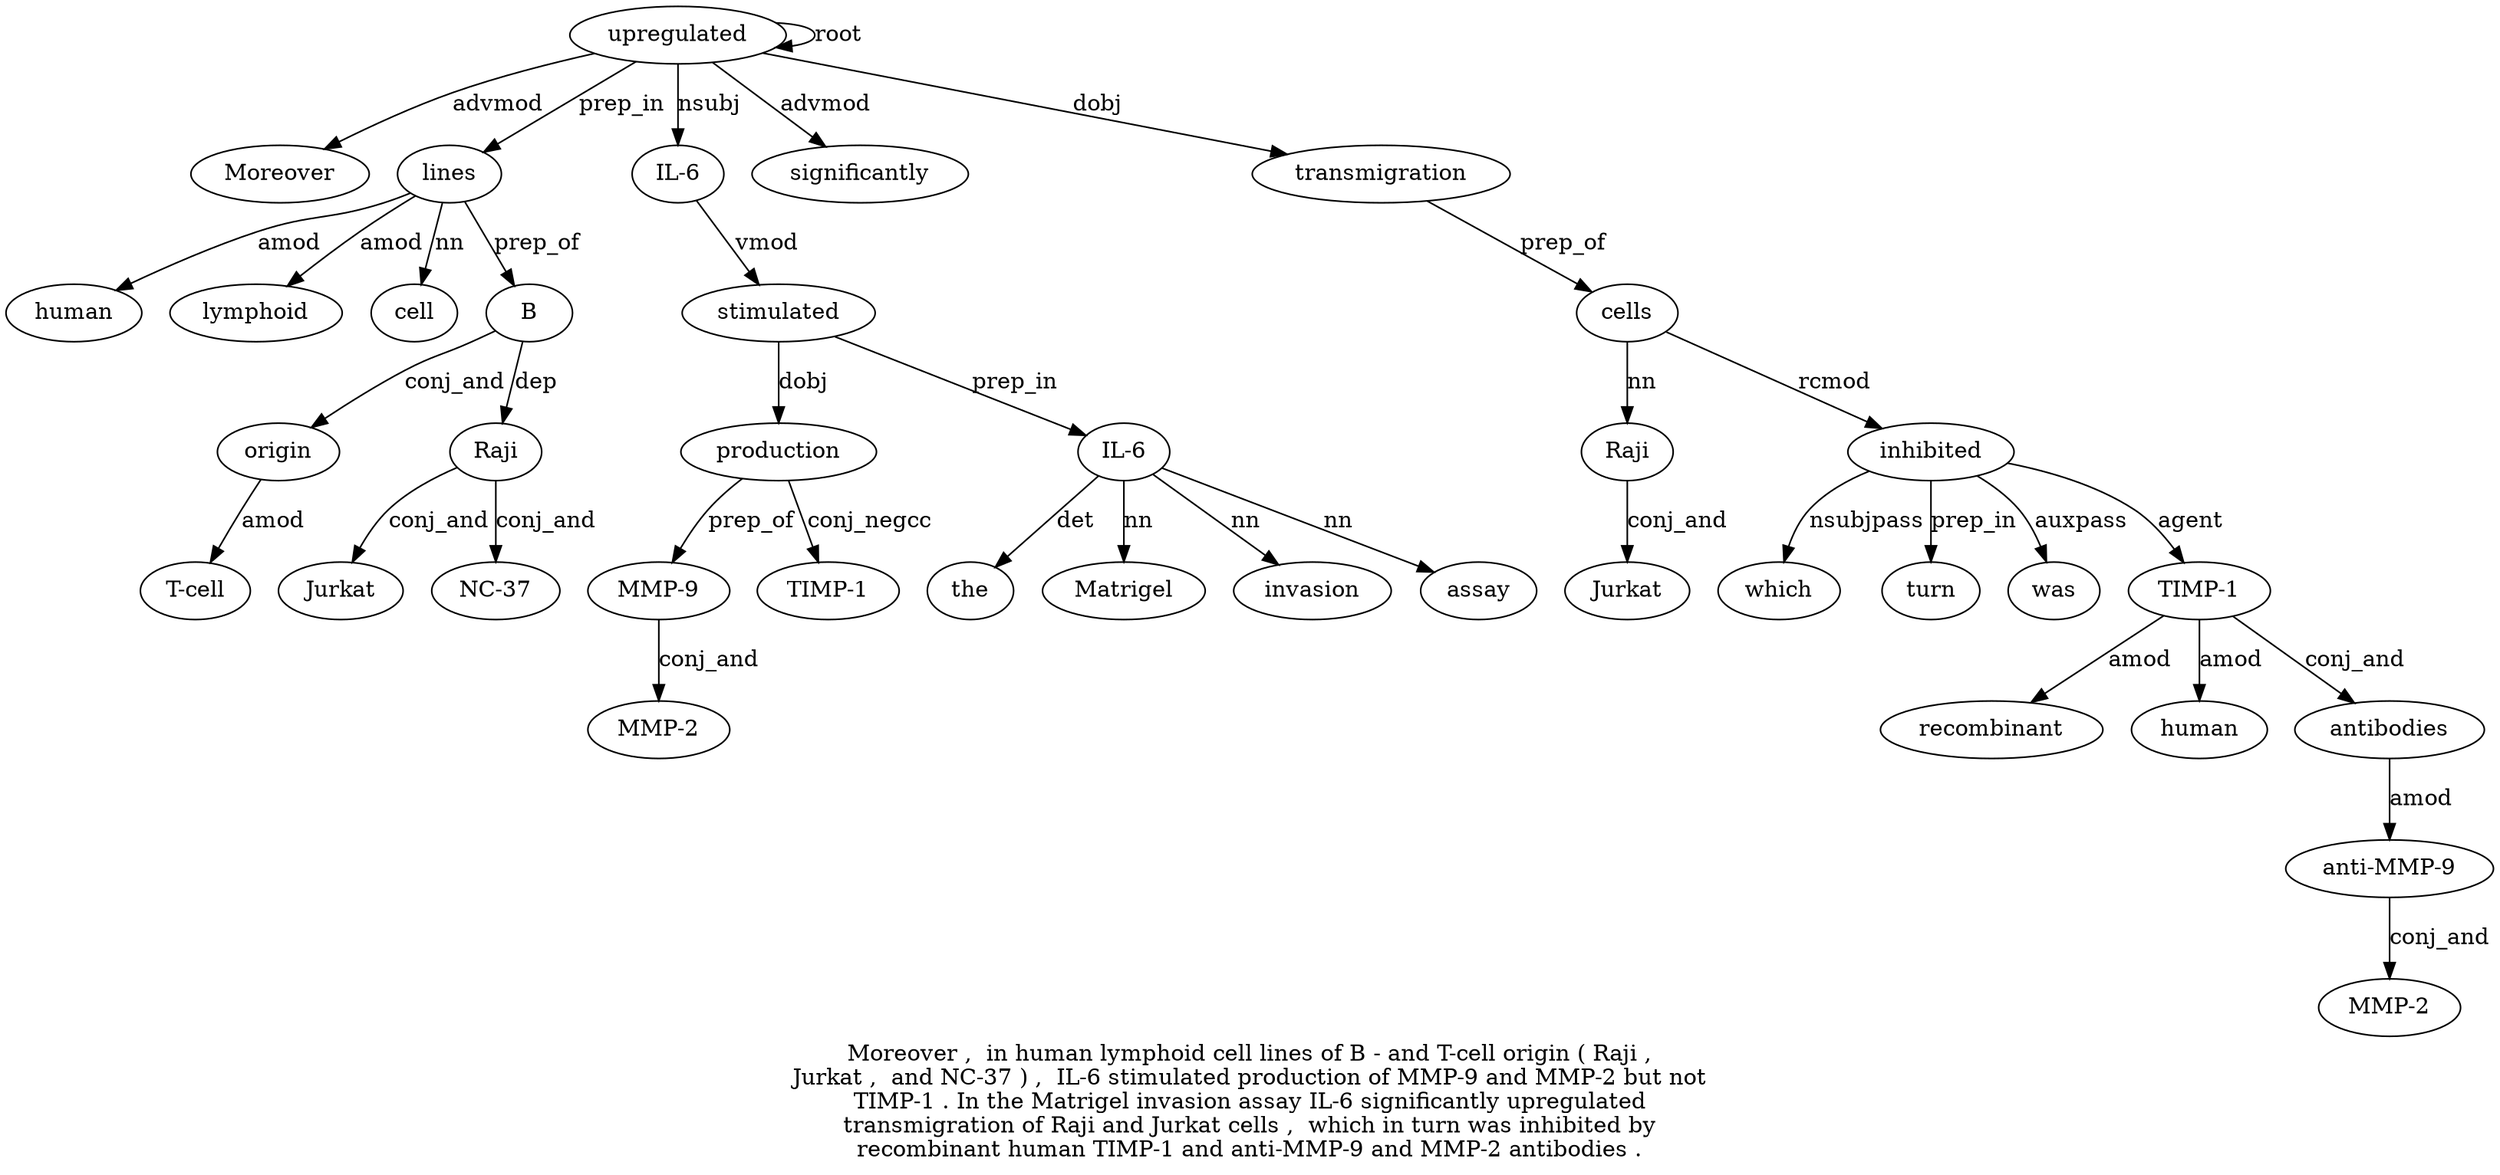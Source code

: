 digraph "Moreover ,  in human lymphoid cell lines of B - and T-cell origin ( Raji ,  Jurkat ,  and NC-37 ) ,  IL-6 stimulated production of MMP-9 and MMP-2 but not TIMP-1 . In the Matrigel invasion assay IL-6 significantly upregulated transmigration of Raji and Jurkat cells ,  which in turn was inhibited by recombinant human TIMP-1 and anti-MMP-9 and MMP-2 antibodies ." {
label="Moreover ,  in human lymphoid cell lines of B - and T-cell origin ( Raji ,
Jurkat ,  and NC-37 ) ,  IL-6 stimulated production of MMP-9 and MMP-2 but not
TIMP-1 . In the Matrigel invasion assay IL-6 significantly upregulated
transmigration of Raji and Jurkat cells ,  which in turn was inhibited by
recombinant human TIMP-1 and anti-MMP-9 and MMP-2 antibodies .";
upregulated41 [style=filled, fillcolor=white, label=upregulated];
Moreover1 [style=filled, fillcolor=white, label=Moreover];
upregulated41 -> Moreover1  [label=advmod];
lines7 [style=filled, fillcolor=white, label=lines];
human4 [style=filled, fillcolor=white, label=human];
lines7 -> human4  [label=amod];
lymphoid5 [style=filled, fillcolor=white, label=lymphoid];
lines7 -> lymphoid5  [label=amod];
cell6 [style=filled, fillcolor=white, label=cell];
lines7 -> cell6  [label=nn];
upregulated41 -> lines7  [label=prep_in];
B9 [style=filled, fillcolor=white, label=B];
lines7 -> B9  [label=prep_of];
origin13 [style=filled, fillcolor=white, label=origin];
"T-cell12" [style=filled, fillcolor=white, label="T-cell"];
origin13 -> "T-cell12"  [label=amod];
B9 -> origin13  [label=conj_and];
Raji15 [style=filled, fillcolor=white, label=Raji];
B9 -> Raji15  [label=dep];
Jurkat17 [style=filled, fillcolor=white, label=Jurkat];
Raji15 -> Jurkat17  [label=conj_and];
"NC-3720" [style=filled, fillcolor=white, label="NC-37"];
Raji15 -> "NC-3720"  [label=conj_and];
"IL-623" [style=filled, fillcolor=white, label="IL-6"];
upregulated41 -> "IL-623"  [label=nsubj];
stimulated24 [style=filled, fillcolor=white, label=stimulated];
"IL-623" -> stimulated24  [label=vmod];
production25 [style=filled, fillcolor=white, label=production];
stimulated24 -> production25  [label=dobj];
"MMP-927" [style=filled, fillcolor=white, label="MMP-9"];
production25 -> "MMP-927"  [label=prep_of];
"MMP-29" [style=filled, fillcolor=white, label="MMP-2"];
"MMP-927" -> "MMP-29"  [label=conj_and];
"TIMP-132" [style=filled, fillcolor=white, label="TIMP-1"];
production25 -> "TIMP-132"  [label=conj_negcc];
"IL-639" [style=filled, fillcolor=white, label="IL-6"];
the35 [style=filled, fillcolor=white, label=the];
"IL-639" -> the35  [label=det];
Matrigel36 [style=filled, fillcolor=white, label=Matrigel];
"IL-639" -> Matrigel36  [label=nn];
invasion37 [style=filled, fillcolor=white, label=invasion];
"IL-639" -> invasion37  [label=nn];
assay38 [style=filled, fillcolor=white, label=assay];
"IL-639" -> assay38  [label=nn];
stimulated24 -> "IL-639"  [label=prep_in];
significantly40 [style=filled, fillcolor=white, label=significantly];
upregulated41 -> significantly40  [label=advmod];
upregulated41 -> upregulated41  [label=root];
transmigration42 [style=filled, fillcolor=white, label=transmigration];
upregulated41 -> transmigration42  [label=dobj];
cells47 [style=filled, fillcolor=white, label=cells];
Raji44 [style=filled, fillcolor=white, label=Raji];
cells47 -> Raji44  [label=nn];
Jurkat46 [style=filled, fillcolor=white, label=Jurkat];
Raji44 -> Jurkat46  [label=conj_and];
transmigration42 -> cells47  [label=prep_of];
inhibited53 [style=filled, fillcolor=white, label=inhibited];
which49 [style=filled, fillcolor=white, label=which];
inhibited53 -> which49  [label=nsubjpass];
turn51 [style=filled, fillcolor=white, label=turn];
inhibited53 -> turn51  [label=prep_in];
was52 [style=filled, fillcolor=white, label=was];
inhibited53 -> was52  [label=auxpass];
cells47 -> inhibited53  [label=rcmod];
"TIMP-157" [style=filled, fillcolor=white, label="TIMP-1"];
recombinant55 [style=filled, fillcolor=white, label=recombinant];
"TIMP-157" -> recombinant55  [label=amod];
human56 [style=filled, fillcolor=white, label=human];
"TIMP-157" -> human56  [label=amod];
inhibited53 -> "TIMP-157"  [label=agent];
antibodies62 [style=filled, fillcolor=white, label=antibodies];
"anti-MMP-95" [style=filled, fillcolor=white, label="anti-MMP-9"];
antibodies62 -> "anti-MMP-95"  [label=amod];
"MMP-261" [style=filled, fillcolor=white, label="MMP-2"];
"anti-MMP-95" -> "MMP-261"  [label=conj_and];
"TIMP-157" -> antibodies62  [label=conj_and];
}
